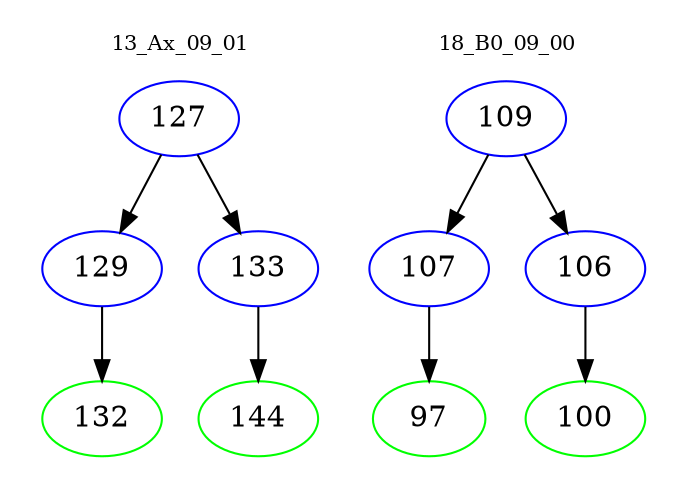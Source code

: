 digraph{
subgraph cluster_0 {
color = white
label = "13_Ax_09_01";
fontsize=10;
T0_127 [label="127", color="blue"]
T0_127 -> T0_129 [color="black"]
T0_129 [label="129", color="blue"]
T0_129 -> T0_132 [color="black"]
T0_132 [label="132", color="green"]
T0_127 -> T0_133 [color="black"]
T0_133 [label="133", color="blue"]
T0_133 -> T0_144 [color="black"]
T0_144 [label="144", color="green"]
}
subgraph cluster_1 {
color = white
label = "18_B0_09_00";
fontsize=10;
T1_109 [label="109", color="blue"]
T1_109 -> T1_107 [color="black"]
T1_107 [label="107", color="blue"]
T1_107 -> T1_97 [color="black"]
T1_97 [label="97", color="green"]
T1_109 -> T1_106 [color="black"]
T1_106 [label="106", color="blue"]
T1_106 -> T1_100 [color="black"]
T1_100 [label="100", color="green"]
}
}
